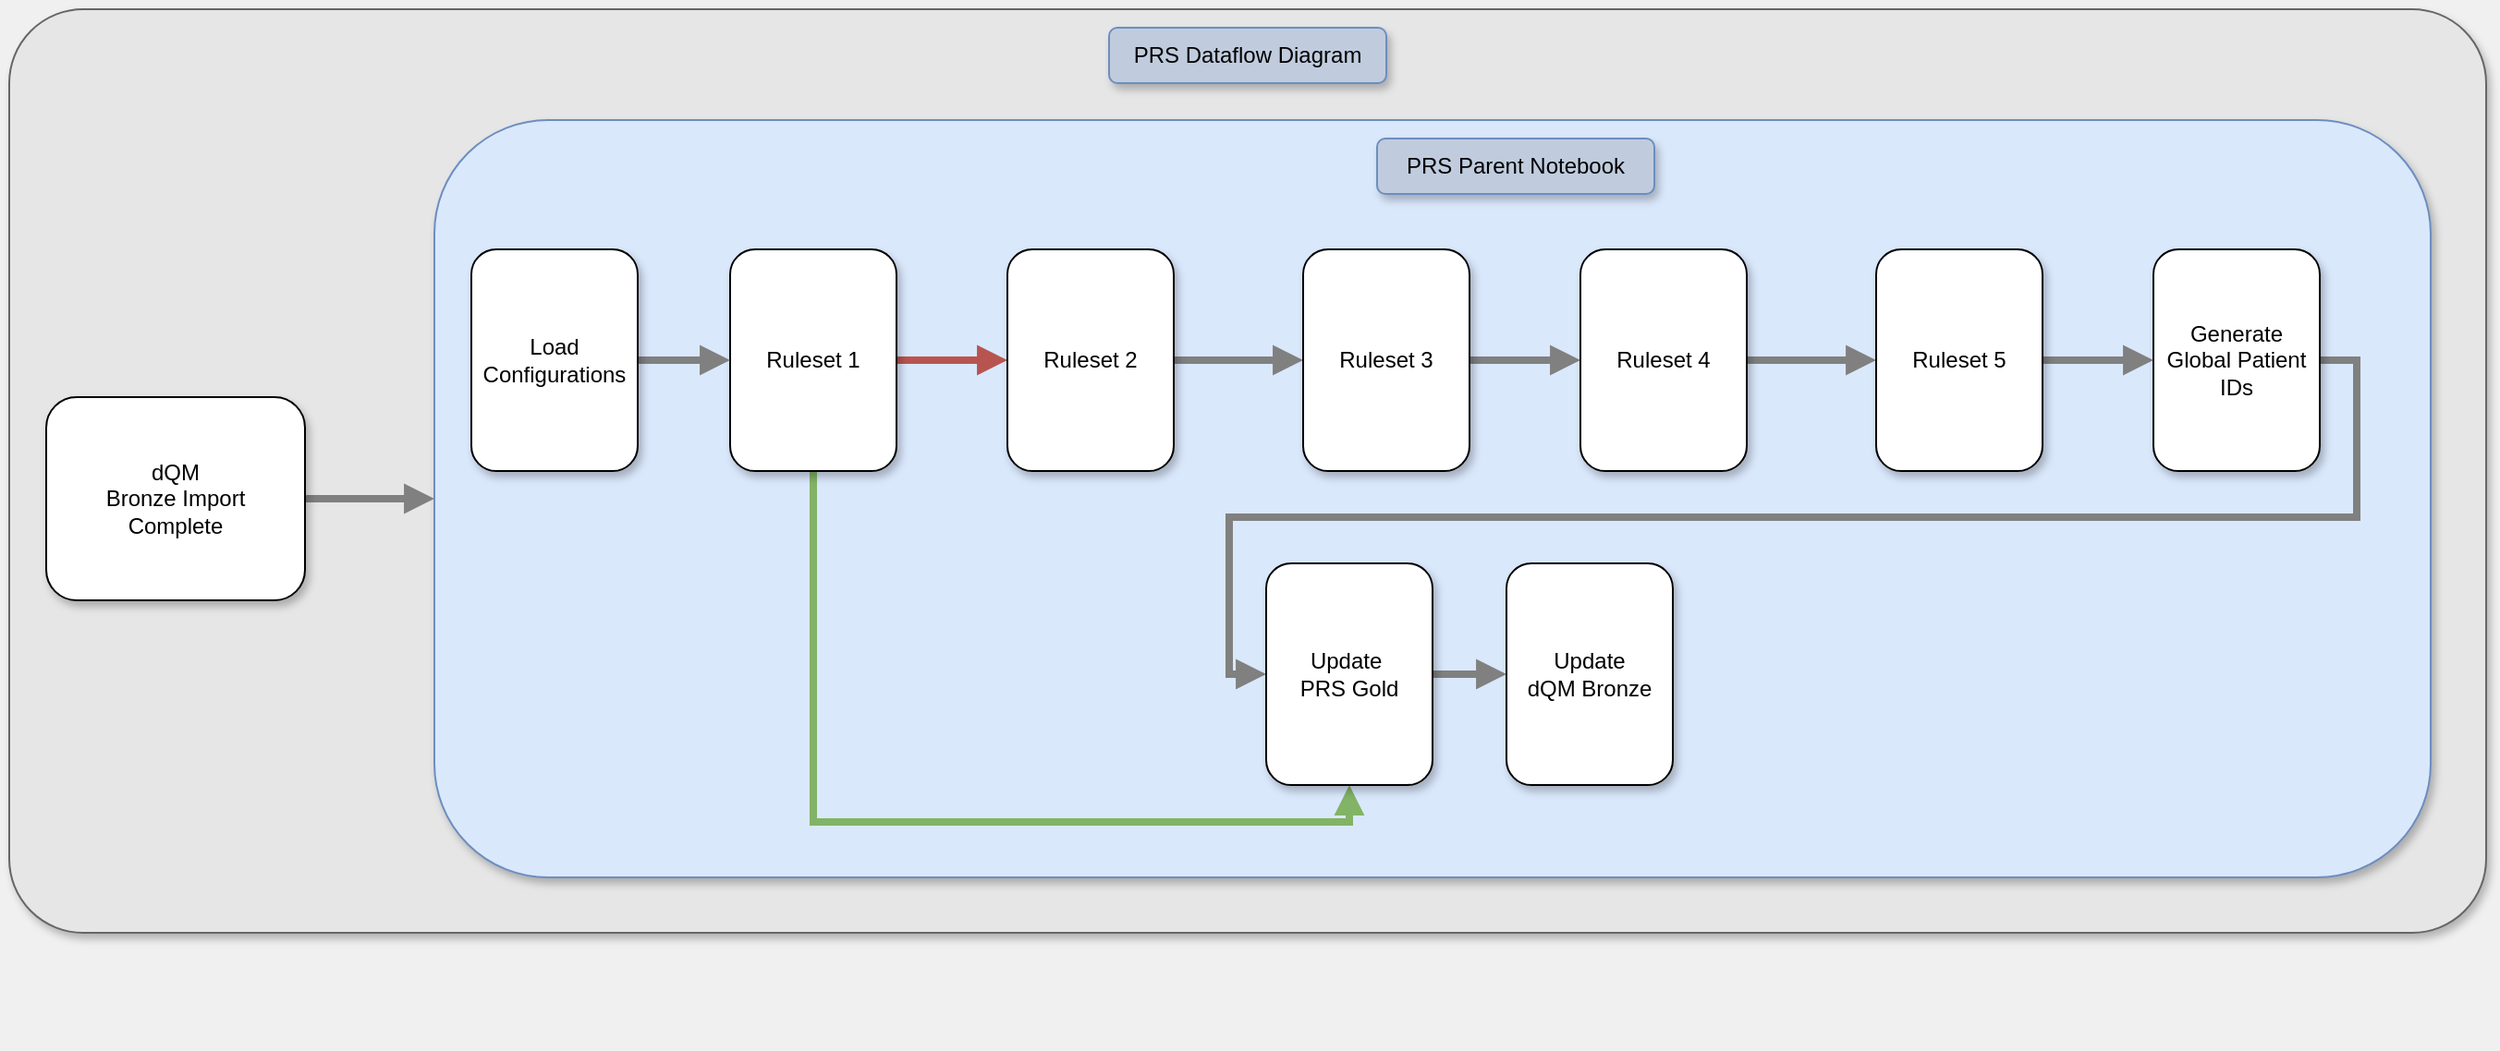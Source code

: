 <mxfile version="24.7.6">
  <diagram id="prtHgNgQTEPvFCAcTncT" name="Page-1">
    <mxGraphModel dx="1784" dy="776" grid="1" gridSize="10" guides="1" tooltips="1" connect="1" arrows="1" fold="1" page="0" pageScale="1" pageWidth="827" pageHeight="1169" background="#F0F0F0" math="0" shadow="0">
      <root>
        <mxCell id="0" />
        <mxCell id="1" parent="0" />
        <mxCell id="xV2-DqPg_27y4KBebF6c-39" value="" style="rounded=1;whiteSpace=wrap;html=1;shadow=1;glass=0;fillColor=#E6E6E6;strokeColor=#666666;fontColor=#333333;arcSize=8;" parent="1" vertex="1">
          <mxGeometry x="-350" y="160" width="1340" height="500" as="geometry" />
        </mxCell>
        <mxCell id="vM5lTf9RMHXCYF5sCvvl-14" value="" style="rounded=1;whiteSpace=wrap;html=1;fillColor=#dae8fc;shadow=1;strokeColor=#6c8ebf;" parent="1" vertex="1">
          <mxGeometry x="-120" y="220" width="1080" height="410" as="geometry" />
        </mxCell>
        <mxCell id="dZIAszViUNVuEi2tJDXL-19" style="edgeStyle=orthogonalEdgeStyle;rounded=0;orthogonalLoop=1;jettySize=auto;html=1;exitX=0.5;exitY=1;exitDx=0;exitDy=0;strokeColor=#000000;" parent="1" edge="1">
          <mxGeometry relative="1" as="geometry">
            <mxPoint x="966" y="714.25" as="sourcePoint" />
            <mxPoint x="966" y="714.25" as="targetPoint" />
          </mxGeometry>
        </mxCell>
        <mxCell id="x2gIdv0qrMuqdxSKQ4Gq-2" style="edgeStyle=orthogonalEdgeStyle;shape=connector;rounded=0;orthogonalLoop=1;jettySize=auto;html=1;exitX=1;exitY=0.5;exitDx=0;exitDy=0;entryX=0;entryY=0.5;entryDx=0;entryDy=0;strokeColor=#b85450;strokeWidth=4;align=center;verticalAlign=middle;fontFamily=Helvetica;fontSize=11;fontColor=default;labelBackgroundColor=default;endArrow=block;endFill=1;fillColor=#f8cecc;" edge="1" parent="1" source="qDD7QkIdliGN90tHD5vf-1" target="qDD7QkIdliGN90tHD5vf-2">
          <mxGeometry relative="1" as="geometry" />
        </mxCell>
        <mxCell id="x2gIdv0qrMuqdxSKQ4Gq-9" style="edgeStyle=orthogonalEdgeStyle;shape=connector;rounded=0;orthogonalLoop=1;jettySize=auto;html=1;exitX=0.5;exitY=1;exitDx=0;exitDy=0;entryX=0.5;entryY=1;entryDx=0;entryDy=0;strokeColor=#82b366;strokeWidth=4;align=center;verticalAlign=middle;fontFamily=Helvetica;fontSize=11;fontColor=default;labelBackgroundColor=default;endArrow=block;endFill=1;fillColor=#d5e8d4;" edge="1" parent="1" source="qDD7QkIdliGN90tHD5vf-1" target="qDD7QkIdliGN90tHD5vf-6">
          <mxGeometry relative="1" as="geometry" />
        </mxCell>
        <mxCell id="qDD7QkIdliGN90tHD5vf-1" value="Ruleset 1" style="rounded=1;whiteSpace=wrap;html=1;shadow=1;" parent="1" vertex="1">
          <mxGeometry x="40" y="290" width="90" height="120" as="geometry" />
        </mxCell>
        <mxCell id="x2gIdv0qrMuqdxSKQ4Gq-3" style="edgeStyle=orthogonalEdgeStyle;shape=connector;rounded=0;orthogonalLoop=1;jettySize=auto;html=1;exitX=1;exitY=0.5;exitDx=0;exitDy=0;entryX=0;entryY=0.5;entryDx=0;entryDy=0;strokeColor=#808080;strokeWidth=4;align=center;verticalAlign=middle;fontFamily=Helvetica;fontSize=11;fontColor=default;labelBackgroundColor=default;endArrow=block;endFill=1;fillColor=#d5e8d4;" edge="1" parent="1" source="qDD7QkIdliGN90tHD5vf-2" target="qDD7QkIdliGN90tHD5vf-3">
          <mxGeometry relative="1" as="geometry" />
        </mxCell>
        <mxCell id="qDD7QkIdliGN90tHD5vf-2" value="Ruleset 2" style="rounded=1;whiteSpace=wrap;html=1;shadow=1;" parent="1" vertex="1">
          <mxGeometry x="190" y="290" width="90" height="120" as="geometry" />
        </mxCell>
        <mxCell id="x2gIdv0qrMuqdxSKQ4Gq-4" style="edgeStyle=orthogonalEdgeStyle;shape=connector;rounded=0;orthogonalLoop=1;jettySize=auto;html=1;exitX=1;exitY=0.5;exitDx=0;exitDy=0;entryX=0;entryY=0.5;entryDx=0;entryDy=0;strokeColor=#808080;strokeWidth=4;align=center;verticalAlign=middle;fontFamily=Helvetica;fontSize=11;fontColor=default;labelBackgroundColor=default;endArrow=block;endFill=1;fillColor=#d5e8d4;" edge="1" parent="1" source="qDD7QkIdliGN90tHD5vf-3" target="qDD7QkIdliGN90tHD5vf-4">
          <mxGeometry relative="1" as="geometry" />
        </mxCell>
        <mxCell id="qDD7QkIdliGN90tHD5vf-3" value="Ruleset 3" style="rounded=1;whiteSpace=wrap;html=1;shadow=1;" parent="1" vertex="1">
          <mxGeometry x="350" y="290" width="90" height="120" as="geometry" />
        </mxCell>
        <mxCell id="x2gIdv0qrMuqdxSKQ4Gq-5" style="edgeStyle=orthogonalEdgeStyle;shape=connector;rounded=0;orthogonalLoop=1;jettySize=auto;html=1;exitX=1;exitY=0.5;exitDx=0;exitDy=0;entryX=0;entryY=0.5;entryDx=0;entryDy=0;strokeColor=#808080;strokeWidth=4;align=center;verticalAlign=middle;fontFamily=Helvetica;fontSize=11;fontColor=default;labelBackgroundColor=default;endArrow=block;endFill=1;" edge="1" parent="1" source="qDD7QkIdliGN90tHD5vf-4" target="qDD7QkIdliGN90tHD5vf-5">
          <mxGeometry relative="1" as="geometry" />
        </mxCell>
        <mxCell id="qDD7QkIdliGN90tHD5vf-4" value="Ruleset 4" style="rounded=1;whiteSpace=wrap;html=1;shadow=1;" parent="1" vertex="1">
          <mxGeometry x="500" y="290" width="90" height="120" as="geometry" />
        </mxCell>
        <mxCell id="x2gIdv0qrMuqdxSKQ4Gq-6" style="edgeStyle=orthogonalEdgeStyle;shape=connector;rounded=0;orthogonalLoop=1;jettySize=auto;html=1;exitX=1;exitY=0.5;exitDx=0;exitDy=0;entryX=0;entryY=0.5;entryDx=0;entryDy=0;strokeColor=#808080;strokeWidth=4;align=center;verticalAlign=middle;fontFamily=Helvetica;fontSize=11;fontColor=default;labelBackgroundColor=default;endArrow=block;endFill=1;" edge="1" parent="1" source="x2gIdv0qrMuqdxSKQ4Gq-12" target="qDD7QkIdliGN90tHD5vf-6">
          <mxGeometry relative="1" as="geometry" />
        </mxCell>
        <mxCell id="x2gIdv0qrMuqdxSKQ4Gq-13" style="edgeStyle=orthogonalEdgeStyle;shape=connector;rounded=0;orthogonalLoop=1;jettySize=auto;html=1;exitX=1;exitY=0.5;exitDx=0;exitDy=0;entryX=0;entryY=0.5;entryDx=0;entryDy=0;strokeColor=#808080;strokeWidth=4;align=center;verticalAlign=middle;fontFamily=Helvetica;fontSize=11;fontColor=default;labelBackgroundColor=default;endArrow=block;endFill=1;" edge="1" parent="1" source="qDD7QkIdliGN90tHD5vf-5" target="x2gIdv0qrMuqdxSKQ4Gq-12">
          <mxGeometry relative="1" as="geometry" />
        </mxCell>
        <mxCell id="qDD7QkIdliGN90tHD5vf-5" value="Ruleset 5" style="rounded=1;whiteSpace=wrap;html=1;shadow=1;" parent="1" vertex="1">
          <mxGeometry x="660" y="290" width="90" height="120" as="geometry" />
        </mxCell>
        <mxCell id="x2gIdv0qrMuqdxSKQ4Gq-8" style="edgeStyle=orthogonalEdgeStyle;shape=connector;rounded=0;orthogonalLoop=1;jettySize=auto;html=1;exitX=1;exitY=0.5;exitDx=0;exitDy=0;entryX=0;entryY=0.5;entryDx=0;entryDy=0;strokeColor=#808080;strokeWidth=4;align=center;verticalAlign=middle;fontFamily=Helvetica;fontSize=11;fontColor=default;labelBackgroundColor=default;endArrow=block;endFill=1;" edge="1" parent="1" source="qDD7QkIdliGN90tHD5vf-6" target="qDD7QkIdliGN90tHD5vf-7">
          <mxGeometry relative="1" as="geometry" />
        </mxCell>
        <mxCell id="qDD7QkIdliGN90tHD5vf-6" value="Update&amp;nbsp;&lt;div&gt;PRS Gold&lt;/div&gt;" style="rounded=1;whiteSpace=wrap;html=1;shadow=1;" parent="1" vertex="1">
          <mxGeometry x="330" y="460" width="90" height="120" as="geometry" />
        </mxCell>
        <mxCell id="qDD7QkIdliGN90tHD5vf-7" value="Update&lt;div&gt;dQM Bronze&lt;/div&gt;" style="rounded=1;whiteSpace=wrap;html=1;shadow=1;" parent="1" vertex="1">
          <mxGeometry x="460" y="460" width="90" height="120" as="geometry" />
        </mxCell>
        <mxCell id="x2gIdv0qrMuqdxSKQ4Gq-12" value="Generate&lt;div&gt;Global Patient IDs&lt;/div&gt;" style="rounded=1;whiteSpace=wrap;html=1;shadow=1;" vertex="1" parent="1">
          <mxGeometry x="810" y="290" width="90" height="120" as="geometry" />
        </mxCell>
        <mxCell id="x2gIdv0qrMuqdxSKQ4Gq-14" value="PRS Parent Notebook" style="rounded=1;whiteSpace=wrap;html=1;fillColor=#C0CCDE;shadow=1;strokeColor=#6c8ebf;" vertex="1" parent="1">
          <mxGeometry x="390" y="230" width="150" height="30" as="geometry" />
        </mxCell>
        <mxCell id="x2gIdv0qrMuqdxSKQ4Gq-16" style="edgeStyle=orthogonalEdgeStyle;shape=connector;rounded=0;orthogonalLoop=1;jettySize=auto;html=1;exitX=1;exitY=0.5;exitDx=0;exitDy=0;entryX=0;entryY=0.5;entryDx=0;entryDy=0;strokeColor=#808080;strokeWidth=4;align=center;verticalAlign=middle;fontFamily=Helvetica;fontSize=11;fontColor=default;labelBackgroundColor=default;endArrow=block;endFill=1;" edge="1" parent="1" source="x2gIdv0qrMuqdxSKQ4Gq-15" target="vM5lTf9RMHXCYF5sCvvl-14">
          <mxGeometry relative="1" as="geometry" />
        </mxCell>
        <mxCell id="x2gIdv0qrMuqdxSKQ4Gq-15" value="dQM&lt;div&gt;Bronze Import&lt;/div&gt;&lt;div&gt;Complete&lt;/div&gt;" style="rounded=1;whiteSpace=wrap;html=1;shadow=1;" vertex="1" parent="1">
          <mxGeometry x="-330" y="370" width="140" height="110" as="geometry" />
        </mxCell>
        <mxCell id="x2gIdv0qrMuqdxSKQ4Gq-18" style="edgeStyle=orthogonalEdgeStyle;shape=connector;rounded=0;orthogonalLoop=1;jettySize=auto;html=1;exitX=1;exitY=0.5;exitDx=0;exitDy=0;entryX=0;entryY=0.5;entryDx=0;entryDy=0;strokeColor=#808080;strokeWidth=4;align=center;verticalAlign=middle;fontFamily=Helvetica;fontSize=11;fontColor=default;labelBackgroundColor=default;endArrow=block;endFill=1;" edge="1" parent="1" source="x2gIdv0qrMuqdxSKQ4Gq-17" target="qDD7QkIdliGN90tHD5vf-1">
          <mxGeometry relative="1" as="geometry" />
        </mxCell>
        <mxCell id="x2gIdv0qrMuqdxSKQ4Gq-17" value="Load&lt;div&gt;Configurations&lt;/div&gt;" style="rounded=1;whiteSpace=wrap;html=1;shadow=1;" vertex="1" parent="1">
          <mxGeometry x="-100" y="290" width="90" height="120" as="geometry" />
        </mxCell>
        <mxCell id="x2gIdv0qrMuqdxSKQ4Gq-19" value="PRS Dataflow Diagram" style="rounded=1;whiteSpace=wrap;html=1;fillColor=#C0CCDE;shadow=1;strokeColor=#6c8ebf;" vertex="1" parent="1">
          <mxGeometry x="245" y="170" width="150" height="30" as="geometry" />
        </mxCell>
      </root>
    </mxGraphModel>
  </diagram>
</mxfile>
